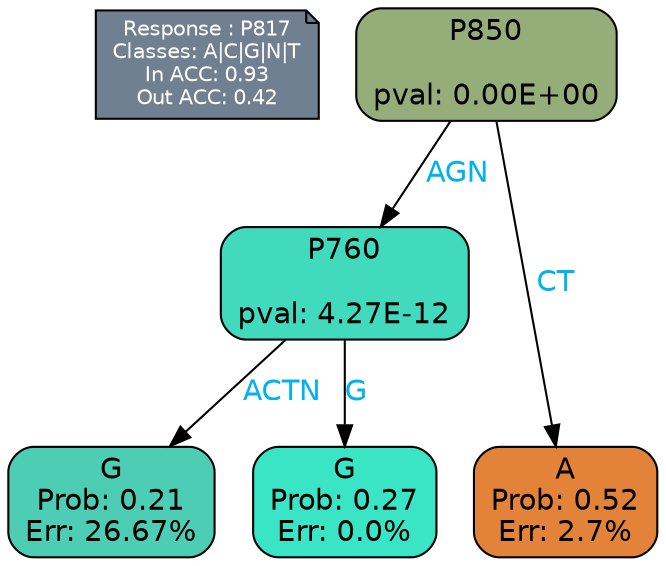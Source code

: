 digraph Tree {
node [shape=box, style="filled, rounded", color="black", fontname=helvetica] ;
graph [ranksep=equally, splines=polylines, bgcolor=transparent, dpi=600] ;
edge [fontname=helvetica] ;
LEGEND [label="Response : P817
Classes: A|C|G|N|T
In ACC: 0.93
Out ACC: 0.42
",shape=note,align=left,style=filled,fillcolor="slategray",fontcolor="white",fontsize=10];1 [label="P850

pval: 0.00E+00", fillcolor="#95ad78"] ;
2 [label="P760

pval: 4.27E-12", fillcolor="#42dabd"] ;
3 [label="G
Prob: 0.21
Err: 26.67%", fillcolor="#4dceb4"] ;
4 [label="G
Prob: 0.27
Err: 0.0%", fillcolor="#39e5c5"] ;
5 [label="A
Prob: 0.52
Err: 2.7%", fillcolor="#e28339"] ;
1 -> 2 [label="AGN",fontcolor=deepskyblue2] ;
1 -> 5 [label="CT",fontcolor=deepskyblue2] ;
2 -> 3 [label="ACTN",fontcolor=deepskyblue2] ;
2 -> 4 [label="G",fontcolor=deepskyblue2] ;
{rank = same; 3;4;5;}{rank = same; LEGEND;1;}}
